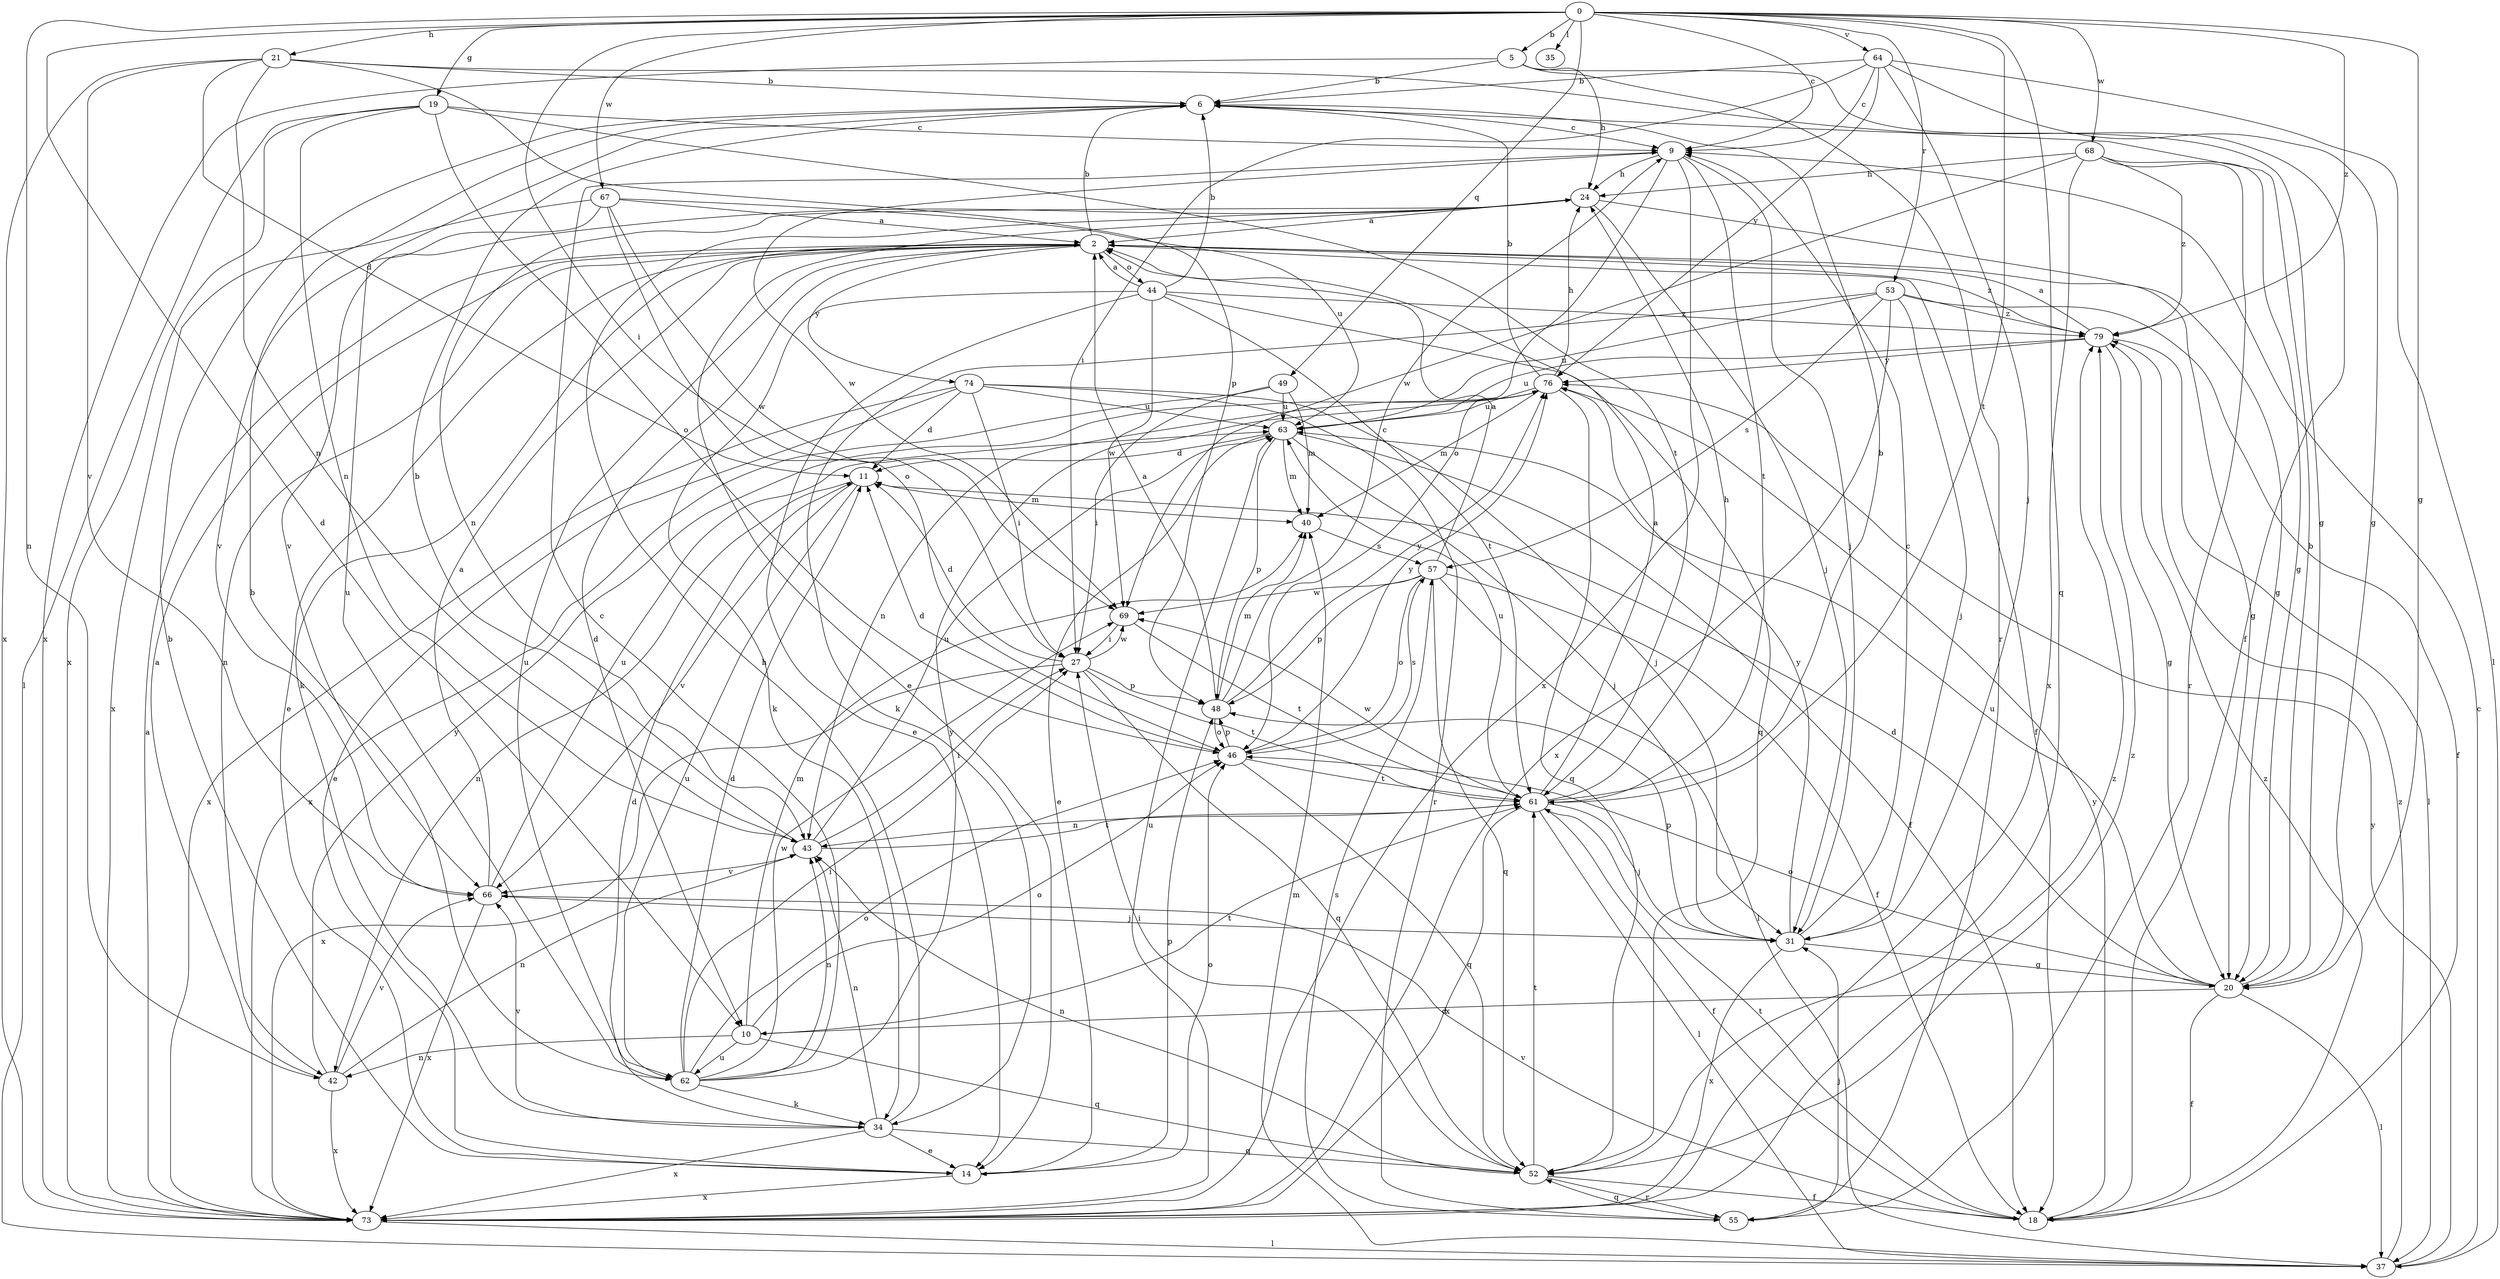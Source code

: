 strict digraph  {
0;
2;
5;
6;
9;
10;
11;
14;
18;
19;
20;
21;
24;
27;
31;
34;
35;
37;
40;
42;
43;
44;
46;
48;
49;
52;
53;
55;
57;
61;
62;
63;
64;
66;
67;
68;
69;
73;
74;
76;
79;
0 -> 5  [label=b];
0 -> 9  [label=c];
0 -> 10  [label=d];
0 -> 19  [label=g];
0 -> 20  [label=g];
0 -> 21  [label=h];
0 -> 27  [label=i];
0 -> 35  [label=l];
0 -> 42  [label=n];
0 -> 49  [label=q];
0 -> 52  [label=q];
0 -> 53  [label=r];
0 -> 61  [label=t];
0 -> 64  [label=v];
0 -> 67  [label=w];
0 -> 68  [label=w];
0 -> 79  [label=z];
2 -> 6  [label=b];
2 -> 10  [label=d];
2 -> 14  [label=e];
2 -> 18  [label=f];
2 -> 20  [label=g];
2 -> 34  [label=k];
2 -> 42  [label=n];
2 -> 44  [label=o];
2 -> 62  [label=u];
2 -> 74  [label=y];
2 -> 79  [label=z];
5 -> 6  [label=b];
5 -> 18  [label=f];
5 -> 24  [label=h];
5 -> 55  [label=r];
5 -> 73  [label=x];
6 -> 9  [label=c];
6 -> 62  [label=u];
9 -> 24  [label=h];
9 -> 31  [label=j];
9 -> 46  [label=o];
9 -> 61  [label=t];
9 -> 69  [label=w];
9 -> 73  [label=x];
10 -> 40  [label=m];
10 -> 42  [label=n];
10 -> 46  [label=o];
10 -> 52  [label=q];
10 -> 61  [label=t];
10 -> 62  [label=u];
11 -> 40  [label=m];
11 -> 42  [label=n];
11 -> 62  [label=u];
11 -> 66  [label=v];
14 -> 6  [label=b];
14 -> 46  [label=o];
14 -> 48  [label=p];
14 -> 73  [label=x];
18 -> 61  [label=t];
18 -> 66  [label=v];
18 -> 76  [label=y];
18 -> 79  [label=z];
19 -> 9  [label=c];
19 -> 37  [label=l];
19 -> 43  [label=n];
19 -> 46  [label=o];
19 -> 61  [label=t];
19 -> 73  [label=x];
20 -> 6  [label=b];
20 -> 10  [label=d];
20 -> 11  [label=d];
20 -> 18  [label=f];
20 -> 37  [label=l];
20 -> 46  [label=o];
20 -> 63  [label=u];
21 -> 6  [label=b];
21 -> 11  [label=d];
21 -> 20  [label=g];
21 -> 43  [label=n];
21 -> 48  [label=p];
21 -> 66  [label=v];
21 -> 73  [label=x];
24 -> 2  [label=a];
24 -> 14  [label=e];
24 -> 20  [label=g];
24 -> 31  [label=j];
24 -> 43  [label=n];
24 -> 66  [label=v];
27 -> 11  [label=d];
27 -> 48  [label=p];
27 -> 52  [label=q];
27 -> 61  [label=t];
27 -> 69  [label=w];
27 -> 73  [label=x];
31 -> 9  [label=c];
31 -> 20  [label=g];
31 -> 48  [label=p];
31 -> 73  [label=x];
31 -> 76  [label=y];
34 -> 11  [label=d];
34 -> 14  [label=e];
34 -> 24  [label=h];
34 -> 43  [label=n];
34 -> 52  [label=q];
34 -> 66  [label=v];
34 -> 73  [label=x];
37 -> 9  [label=c];
37 -> 40  [label=m];
37 -> 76  [label=y];
37 -> 79  [label=z];
40 -> 57  [label=s];
42 -> 2  [label=a];
42 -> 43  [label=n];
42 -> 66  [label=v];
42 -> 73  [label=x];
42 -> 76  [label=y];
43 -> 6  [label=b];
43 -> 27  [label=i];
43 -> 61  [label=t];
43 -> 63  [label=u];
43 -> 66  [label=v];
44 -> 2  [label=a];
44 -> 6  [label=b];
44 -> 14  [label=e];
44 -> 34  [label=k];
44 -> 52  [label=q];
44 -> 61  [label=t];
44 -> 69  [label=w];
44 -> 79  [label=z];
46 -> 11  [label=d];
46 -> 48  [label=p];
46 -> 52  [label=q];
46 -> 57  [label=s];
46 -> 61  [label=t];
46 -> 76  [label=y];
48 -> 2  [label=a];
48 -> 9  [label=c];
48 -> 40  [label=m];
48 -> 46  [label=o];
48 -> 76  [label=y];
49 -> 27  [label=i];
49 -> 40  [label=m];
49 -> 63  [label=u];
49 -> 73  [label=x];
52 -> 18  [label=f];
52 -> 27  [label=i];
52 -> 43  [label=n];
52 -> 55  [label=r];
52 -> 61  [label=t];
52 -> 79  [label=z];
53 -> 18  [label=f];
53 -> 31  [label=j];
53 -> 34  [label=k];
53 -> 57  [label=s];
53 -> 63  [label=u];
53 -> 73  [label=x];
53 -> 79  [label=z];
55 -> 31  [label=j];
55 -> 52  [label=q];
55 -> 57  [label=s];
57 -> 2  [label=a];
57 -> 18  [label=f];
57 -> 37  [label=l];
57 -> 46  [label=o];
57 -> 48  [label=p];
57 -> 52  [label=q];
57 -> 69  [label=w];
61 -> 2  [label=a];
61 -> 6  [label=b];
61 -> 18  [label=f];
61 -> 24  [label=h];
61 -> 31  [label=j];
61 -> 37  [label=l];
61 -> 43  [label=n];
61 -> 63  [label=u];
61 -> 69  [label=w];
61 -> 73  [label=x];
62 -> 6  [label=b];
62 -> 9  [label=c];
62 -> 11  [label=d];
62 -> 27  [label=i];
62 -> 34  [label=k];
62 -> 43  [label=n];
62 -> 46  [label=o];
62 -> 69  [label=w];
62 -> 76  [label=y];
63 -> 11  [label=d];
63 -> 14  [label=e];
63 -> 18  [label=f];
63 -> 31  [label=j];
63 -> 40  [label=m];
63 -> 48  [label=p];
64 -> 6  [label=b];
64 -> 9  [label=c];
64 -> 20  [label=g];
64 -> 27  [label=i];
64 -> 31  [label=j];
64 -> 37  [label=l];
64 -> 76  [label=y];
66 -> 2  [label=a];
66 -> 31  [label=j];
66 -> 63  [label=u];
66 -> 73  [label=x];
67 -> 2  [label=a];
67 -> 46  [label=o];
67 -> 63  [label=u];
67 -> 66  [label=v];
67 -> 69  [label=w];
67 -> 73  [label=x];
68 -> 20  [label=g];
68 -> 24  [label=h];
68 -> 55  [label=r];
68 -> 69  [label=w];
68 -> 73  [label=x];
68 -> 79  [label=z];
69 -> 27  [label=i];
69 -> 61  [label=t];
73 -> 2  [label=a];
73 -> 37  [label=l];
73 -> 63  [label=u];
73 -> 79  [label=z];
74 -> 11  [label=d];
74 -> 14  [label=e];
74 -> 27  [label=i];
74 -> 31  [label=j];
74 -> 55  [label=r];
74 -> 63  [label=u];
74 -> 73  [label=x];
76 -> 6  [label=b];
76 -> 24  [label=h];
76 -> 40  [label=m];
76 -> 43  [label=n];
76 -> 52  [label=q];
76 -> 63  [label=u];
79 -> 2  [label=a];
79 -> 20  [label=g];
79 -> 37  [label=l];
79 -> 63  [label=u];
79 -> 76  [label=y];
}
